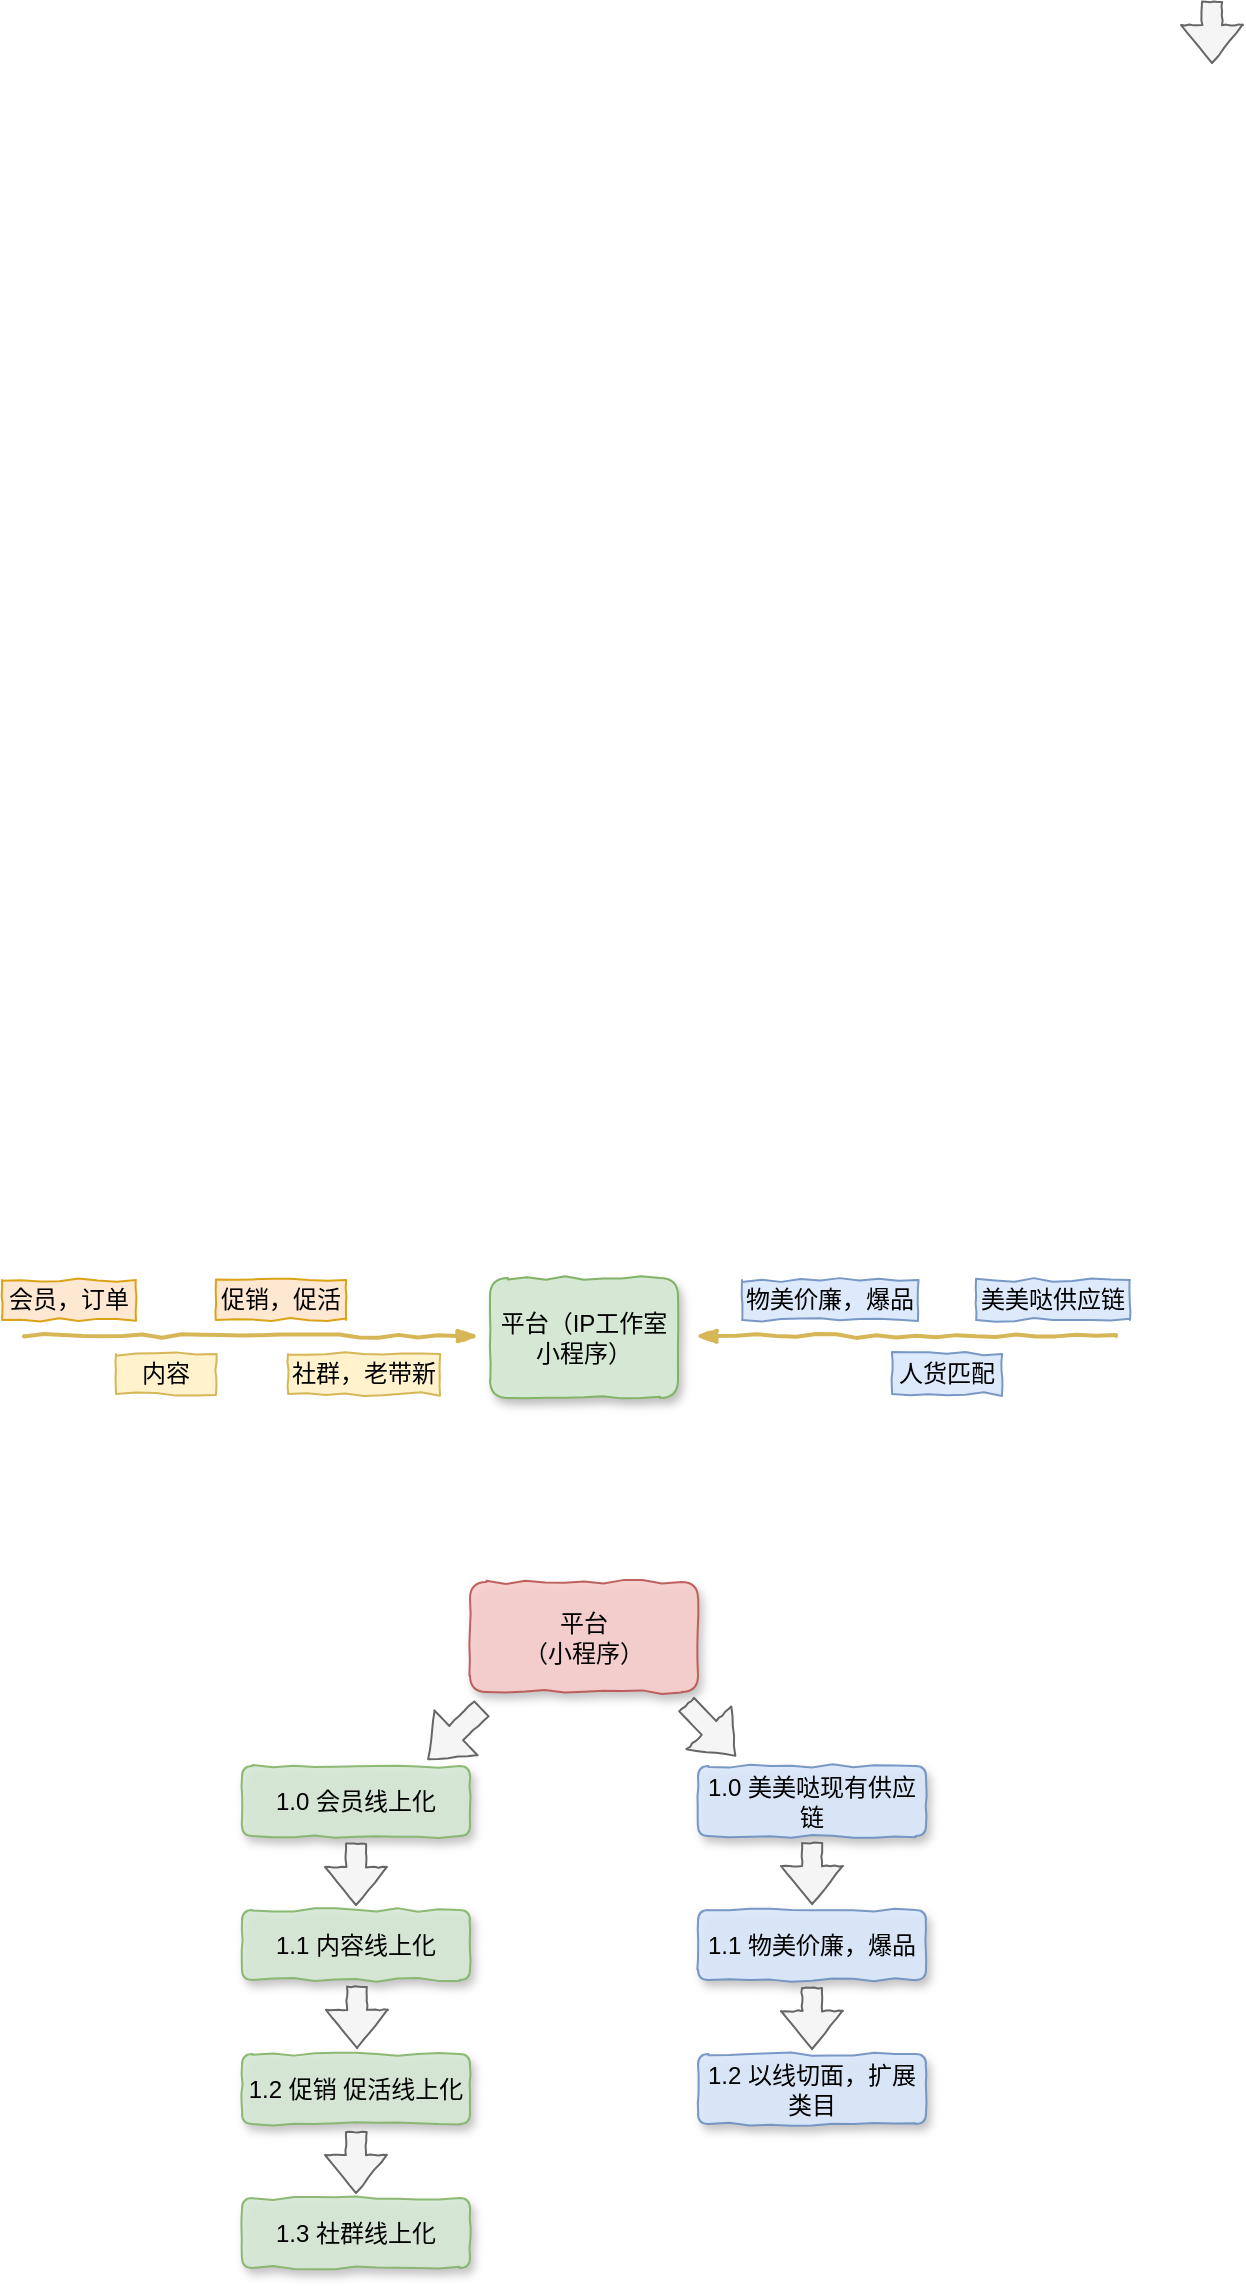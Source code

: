 <mxfile version="11.1.1" type="github"><diagram id="81RsmnTNCEdmNPD28YHu" name="第 1 页"><mxGraphModel dx="913" dy="1374" grid="0" gridSize="10" guides="1" tooltips="1" connect="1" arrows="1" fold="1" page="0" pageScale="1" pageWidth="10000" pageHeight="10000" math="0" shadow="0"><root><mxCell id="0"/><mxCell id="1" parent="0"/><mxCell id="pWWyjQtpThLVGBORKQQ6-1" value="平台（IP工作室&lt;br&gt;小程序）" style="rounded=1;whiteSpace=wrap;html=1;shadow=1;comic=1;fillColor=#d5e8d4;strokeColor=#82b366;" parent="1" vertex="1"><mxGeometry x="348" y="156" width="94" height="60" as="geometry"/></mxCell><mxCell id="pWWyjQtpThLVGBORKQQ6-2" value="" style="rounded=0;comic=1;strokeWidth=2;endArrow=blockThin;html=1;fontFamily=Comic Sans MS;fontStyle=1;fillColor=#fff2cc;strokeColor=#d6b656;" parent="1" edge="1"><mxGeometry width="50" height="50" relative="1" as="geometry"><mxPoint x="115" y="185" as="sourcePoint"/><mxPoint x="342" y="185" as="targetPoint"/></mxGeometry></mxCell><mxCell id="pWWyjQtpThLVGBORKQQ6-3" value="会员，订单" style="text;html=1;strokeColor=#d79b00;fillColor=#ffe6cc;align=center;verticalAlign=middle;whiteSpace=wrap;rounded=0;comic=1;opacity=90;" parent="1" vertex="1"><mxGeometry x="104" y="157" width="67" height="20" as="geometry"/></mxCell><mxCell id="pWWyjQtpThLVGBORKQQ6-4" value="" style="rounded=0;comic=1;strokeWidth=2;endArrow=blockThin;html=1;fontFamily=Comic Sans MS;fontStyle=1;fillColor=#fff2cc;strokeColor=#d6b656;" parent="1" edge="1"><mxGeometry width="50" height="50" relative="1" as="geometry"><mxPoint x="661" y="185" as="sourcePoint"/><mxPoint x="451" y="185" as="targetPoint"/></mxGeometry></mxCell><mxCell id="iqxlPNpimo-U6vrL61fP-1" value="内容" style="text;html=1;strokeColor=#d6b656;fillColor=#fff2cc;align=center;verticalAlign=middle;whiteSpace=wrap;rounded=0;comic=1;" vertex="1" parent="1"><mxGeometry x="161" y="194" width="50" height="20" as="geometry"/></mxCell><mxCell id="iqxlPNpimo-U6vrL61fP-2" value="促销，促活" style="text;html=1;strokeColor=#d79b00;fillColor=#ffe6cc;align=center;verticalAlign=middle;whiteSpace=wrap;rounded=0;comic=1;opacity=90;" vertex="1" parent="1"><mxGeometry x="211" y="157" width="65" height="20" as="geometry"/></mxCell><mxCell id="iqxlPNpimo-U6vrL61fP-3" value="社群，老带新" style="text;html=1;strokeColor=#d6b656;fillColor=#fff2cc;align=center;verticalAlign=middle;whiteSpace=wrap;rounded=0;comic=1;" vertex="1" parent="1"><mxGeometry x="247" y="194" width="76" height="20" as="geometry"/></mxCell><mxCell id="iqxlPNpimo-U6vrL61fP-4" value="美美哒供应链" style="text;html=1;strokeColor=#6c8ebf;fillColor=#dae8fc;align=center;verticalAlign=middle;whiteSpace=wrap;rounded=0;comic=1;opacity=90;" vertex="1" parent="1"><mxGeometry x="591" y="157" width="77" height="20" as="geometry"/></mxCell><mxCell id="iqxlPNpimo-U6vrL61fP-5" value="物美价廉，爆品" style="text;html=1;strokeColor=#6c8ebf;fillColor=#dae8fc;align=center;verticalAlign=middle;whiteSpace=wrap;rounded=0;comic=1;opacity=90;" vertex="1" parent="1"><mxGeometry x="474" y="157" width="88" height="20" as="geometry"/></mxCell><mxCell id="iqxlPNpimo-U6vrL61fP-6" value="人货匹配" style="text;html=1;strokeColor=#6c8ebf;fillColor=#dae8fc;align=center;verticalAlign=middle;whiteSpace=wrap;rounded=0;comic=1;opacity=90;" vertex="1" parent="1"><mxGeometry x="549" y="194" width="55" height="20" as="geometry"/></mxCell><mxCell id="iqxlPNpimo-U6vrL61fP-7" value="平台&lt;br&gt;（小程序）" style="rounded=1;whiteSpace=wrap;html=1;shadow=1;comic=1;fillColor=#f8cecc;strokeColor=#b85450;opacity=90;" vertex="1" parent="1"><mxGeometry x="338" y="308" width="114" height="55" as="geometry"/></mxCell><mxCell id="iqxlPNpimo-U6vrL61fP-8" value="1.0 会员线上化" style="rounded=1;whiteSpace=wrap;html=1;shadow=1;comic=1;fillColor=#d5e8d4;strokeColor=#82b366;opacity=90;" vertex="1" parent="1"><mxGeometry x="224" y="400" width="114" height="35" as="geometry"/></mxCell><mxCell id="iqxlPNpimo-U6vrL61fP-9" value="1.0 美美哒现有供应链" style="rounded=1;whiteSpace=wrap;html=1;shadow=1;comic=1;fillColor=#dae8fc;strokeColor=#6c8ebf;opacity=90;" vertex="1" parent="1"><mxGeometry x="452" y="400" width="114" height="35" as="geometry"/></mxCell><mxCell id="iqxlPNpimo-U6vrL61fP-11" value="" style="shape=flexArrow;endArrow=classic;html=1;fillColor=#f5f5f5;strokeColor=#666666;comic=1;" edge="1" parent="1"><mxGeometry width="50" height="50" relative="1" as="geometry"><mxPoint x="446" y="369" as="sourcePoint"/><mxPoint x="471" y="395" as="targetPoint"/></mxGeometry></mxCell><mxCell id="iqxlPNpimo-U6vrL61fP-12" value="" style="shape=flexArrow;endArrow=classic;html=1;fillColor=#f5f5f5;strokeColor=#666666;comic=1;" edge="1" parent="1"><mxGeometry width="50" height="50" relative="1" as="geometry"><mxPoint x="344" y="371" as="sourcePoint"/><mxPoint x="317" y="397" as="targetPoint"/></mxGeometry></mxCell><mxCell id="iqxlPNpimo-U6vrL61fP-13" value="1.1 内容线上化" style="rounded=1;whiteSpace=wrap;html=1;shadow=1;comic=1;fillColor=#d5e8d4;strokeColor=#82b366;opacity=90;" vertex="1" parent="1"><mxGeometry x="224" y="472" width="114" height="35" as="geometry"/></mxCell><mxCell id="iqxlPNpimo-U6vrL61fP-14" value="1.1 物美价廉，爆品" style="rounded=1;whiteSpace=wrap;html=1;shadow=1;comic=1;fillColor=#dae8fc;strokeColor=#6c8ebf;opacity=90;" vertex="1" parent="1"><mxGeometry x="452" y="472" width="114" height="35" as="geometry"/></mxCell><mxCell id="iqxlPNpimo-U6vrL61fP-15" value="1.2 促销 促活线上化" style="rounded=1;whiteSpace=wrap;html=1;shadow=1;comic=1;fillColor=#d5e8d4;strokeColor=#82b366;opacity=90;" vertex="1" parent="1"><mxGeometry x="224" y="544" width="114" height="35" as="geometry"/></mxCell><mxCell id="iqxlPNpimo-U6vrL61fP-16" value="1.2 以线切面，扩展类目" style="rounded=1;whiteSpace=wrap;html=1;shadow=1;comic=1;fillColor=#dae8fc;strokeColor=#6c8ebf;opacity=90;" vertex="1" parent="1"><mxGeometry x="452" y="544" width="114" height="35" as="geometry"/></mxCell><mxCell id="iqxlPNpimo-U6vrL61fP-17" value="1.3 社群线上化" style="rounded=1;whiteSpace=wrap;html=1;shadow=1;comic=1;fillColor=#d5e8d4;strokeColor=#82b366;opacity=90;" vertex="1" parent="1"><mxGeometry x="224" y="616" width="114" height="35" as="geometry"/></mxCell><mxCell id="iqxlPNpimo-U6vrL61fP-18" value="" style="shape=flexArrow;endArrow=classic;html=1;fillColor=#f5f5f5;strokeColor=#666666;comic=1;" edge="1" parent="1"><mxGeometry width="50" height="50" relative="1" as="geometry"><mxPoint x="281" y="438.5" as="sourcePoint"/><mxPoint x="281" y="470" as="targetPoint"/></mxGeometry></mxCell><mxCell id="iqxlPNpimo-U6vrL61fP-19" value="" style="shape=flexArrow;endArrow=classic;html=1;fillColor=#f5f5f5;strokeColor=#666666;comic=1;" edge="1" parent="1"><mxGeometry width="50" height="50" relative="1" as="geometry"><mxPoint x="281.5" y="510" as="sourcePoint"/><mxPoint x="281.5" y="541.5" as="targetPoint"/></mxGeometry></mxCell><mxCell id="iqxlPNpimo-U6vrL61fP-20" value="" style="shape=flexArrow;endArrow=classic;html=1;fillColor=#f5f5f5;strokeColor=#666666;comic=1;" edge="1" parent="1"><mxGeometry width="50" height="50" relative="1" as="geometry"><mxPoint x="281" y="582.5" as="sourcePoint"/><mxPoint x="281" y="614" as="targetPoint"/></mxGeometry></mxCell><mxCell id="iqxlPNpimo-U6vrL61fP-21" value="" style="shape=flexArrow;endArrow=classic;html=1;fillColor=#f5f5f5;strokeColor=#666666;comic=1;" edge="1" parent="1"><mxGeometry width="50" height="50" relative="1" as="geometry"><mxPoint x="709" y="-482.5" as="sourcePoint"/><mxPoint x="709" y="-451" as="targetPoint"/></mxGeometry></mxCell><mxCell id="iqxlPNpimo-U6vrL61fP-23" value="" style="shape=flexArrow;endArrow=classic;html=1;fillColor=#f5f5f5;strokeColor=#666666;comic=1;" edge="1" parent="1"><mxGeometry width="50" height="50" relative="1" as="geometry"><mxPoint x="509" y="438" as="sourcePoint"/><mxPoint x="509" y="469.5" as="targetPoint"/></mxGeometry></mxCell><mxCell id="iqxlPNpimo-U6vrL61fP-24" value="" style="shape=flexArrow;endArrow=classic;html=1;fillColor=#f5f5f5;strokeColor=#666666;comic=1;" edge="1" parent="1"><mxGeometry width="50" height="50" relative="1" as="geometry"><mxPoint x="509" y="510.5" as="sourcePoint"/><mxPoint x="509" y="542" as="targetPoint"/></mxGeometry></mxCell></root></mxGraphModel></diagram></mxfile>